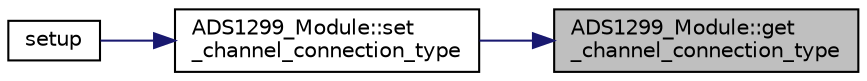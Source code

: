 digraph "ADS1299_Module::get_channel_connection_type"
{
 // LATEX_PDF_SIZE
  edge [fontname="Helvetica",fontsize="10",labelfontname="Helvetica",labelfontsize="10"];
  node [fontname="Helvetica",fontsize="10",shape=record];
  rankdir="RL";
  Node1 [label="ADS1299_Module::get\l_channel_connection_type",height=0.2,width=0.4,color="black", fillcolor="grey75", style="filled", fontcolor="black",tooltip="Gets info about the channel connection type."];
  Node1 -> Node2 [dir="back",color="midnightblue",fontsize="10",style="solid",fontname="Helvetica"];
  Node2 [label="ADS1299_Module::set\l_channel_connection_type",height=0.2,width=0.4,color="black", fillcolor="white", style="filled",URL="$class_a_d_s1299___module.html#a554c85d66cb92598c80282ff8f1d9ac5",tooltip="Sets info about the channel connection type."];
  Node2 -> Node3 [dir="back",color="midnightblue",fontsize="10",style="solid",fontname="Helvetica"];
  Node3 [label="setup",height=0.2,width=0.4,color="black", fillcolor="white", style="filled",URL="$_sparker___d_a_q_8ino.html#a4fc01d736fe50cf5b977f755b675f11d",tooltip="Sets up the ADS1299 and required interfaces."];
}
